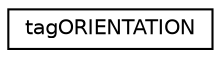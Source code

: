 digraph G
{
  edge [fontname="Helvetica",fontsize="10",labelfontname="Helvetica",labelfontsize="10"];
  node [fontname="Helvetica",fontsize="10",shape=record];
  rankdir="LR";
  Node1 [label="tagORIENTATION",height=0.2,width=0.4,color="black", fillcolor="white", style="filled",URL="$structtag_o_r_i_e_n_t_a_t_i_o_n.html"];
}
